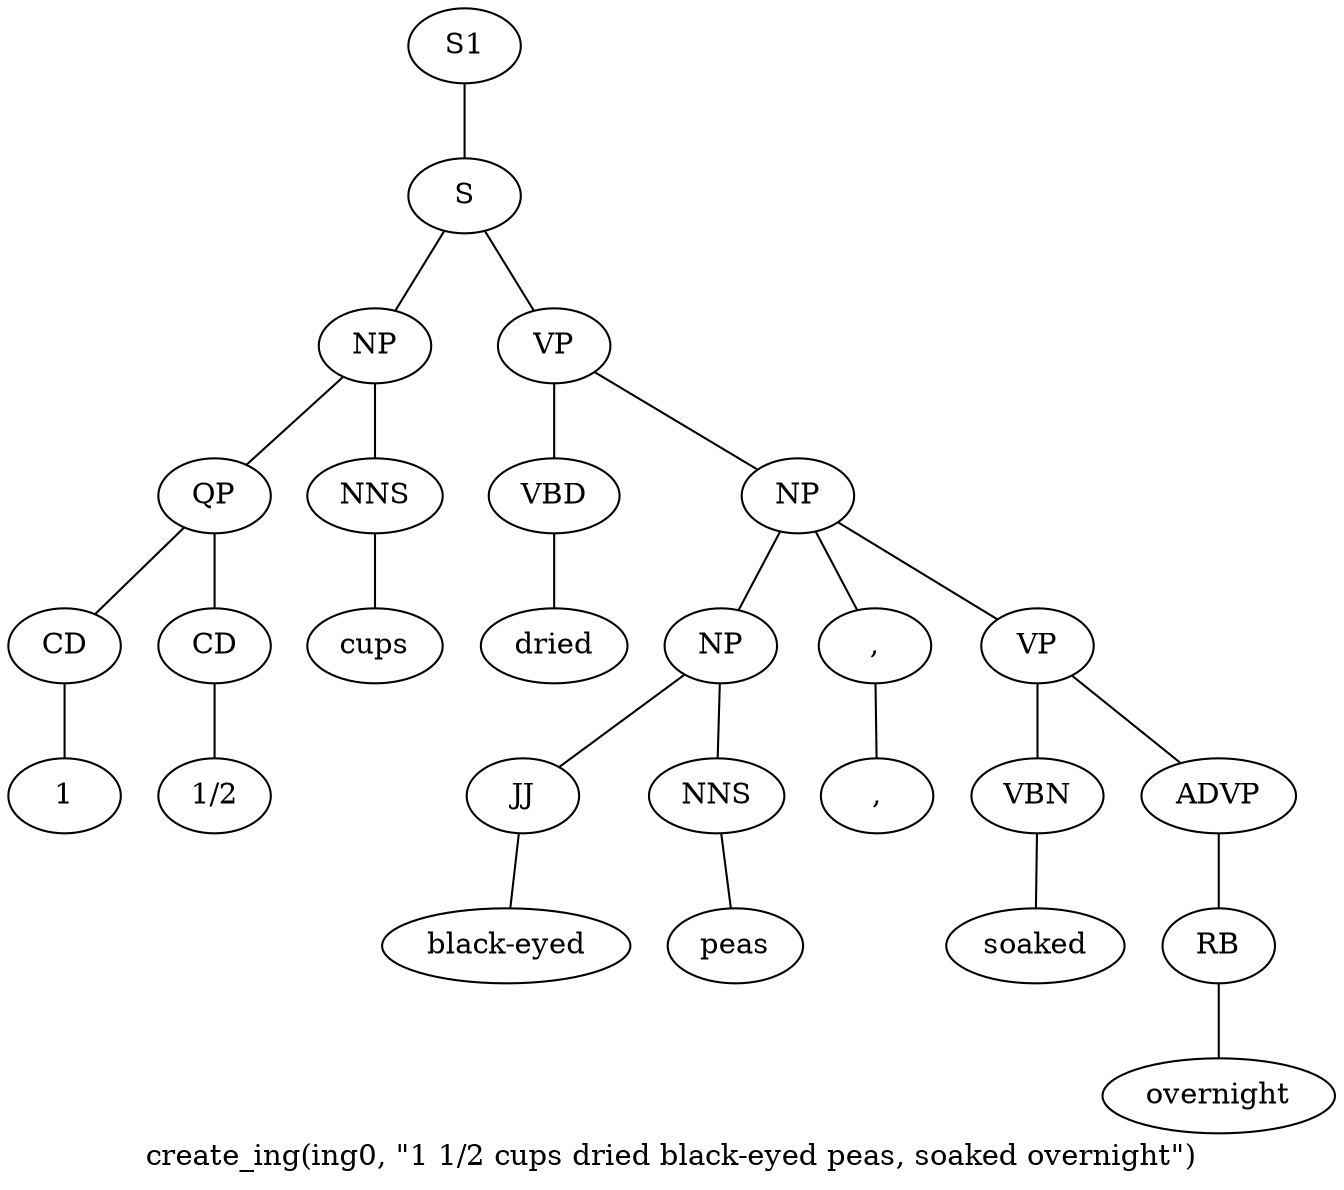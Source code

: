graph SyntaxGraph {
	label = "create_ing(ing0, \"1 1/2 cups dried black-eyed peas, soaked overnight\")";
	Node0 [label="S1"];
	Node1 [label="S"];
	Node2 [label="NP"];
	Node3 [label="QP"];
	Node4 [label="CD"];
	Node5 [label="1"];
	Node6 [label="CD"];
	Node7 [label="1/2"];
	Node8 [label="NNS"];
	Node9 [label="cups"];
	Node10 [label="VP"];
	Node11 [label="VBD"];
	Node12 [label="dried"];
	Node13 [label="NP"];
	Node14 [label="NP"];
	Node15 [label="JJ"];
	Node16 [label="black-eyed"];
	Node17 [label="NNS"];
	Node18 [label="peas"];
	Node19 [label=","];
	Node20 [label=","];
	Node21 [label="VP"];
	Node22 [label="VBN"];
	Node23 [label="soaked"];
	Node24 [label="ADVP"];
	Node25 [label="RB"];
	Node26 [label="overnight"];

	Node0 -- Node1;
	Node1 -- Node2;
	Node1 -- Node10;
	Node2 -- Node3;
	Node2 -- Node8;
	Node3 -- Node4;
	Node3 -- Node6;
	Node4 -- Node5;
	Node6 -- Node7;
	Node8 -- Node9;
	Node10 -- Node11;
	Node10 -- Node13;
	Node11 -- Node12;
	Node13 -- Node14;
	Node13 -- Node19;
	Node13 -- Node21;
	Node14 -- Node15;
	Node14 -- Node17;
	Node15 -- Node16;
	Node17 -- Node18;
	Node19 -- Node20;
	Node21 -- Node22;
	Node21 -- Node24;
	Node22 -- Node23;
	Node24 -- Node25;
	Node25 -- Node26;
}